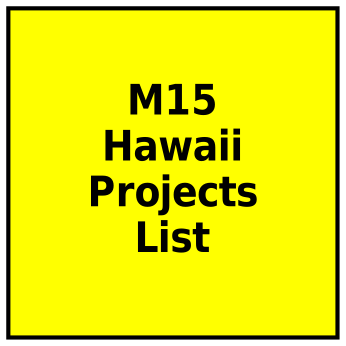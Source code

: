 digraph dependencies {
layers="one:two:three";
outputorder="edgesfirst";
nodesep=0.75;
M15_Hawaii_Projects_List [layer="two"] [style="filled"] [height="2.2"] [shape="box"] [fontsize="20"] [fillcolor="yellow"] [fontname="Helvetica-Narrow-Bold"] [fixedsize="true"] [label="M15\nHawaii\nProjects\nList"] [width="2.2"] [penwidth="2"];
}